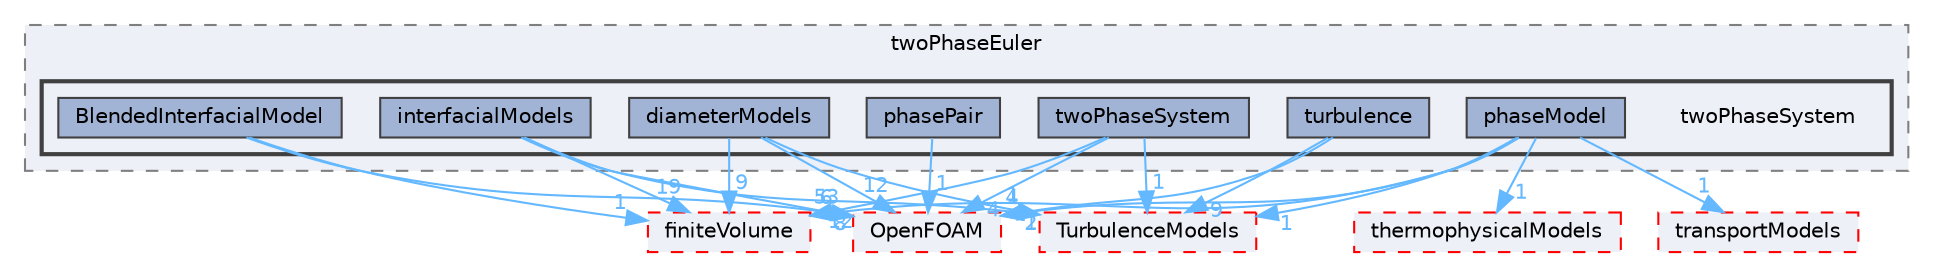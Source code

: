 digraph "src/phaseSystemModels/twoPhaseEuler/twoPhaseSystem"
{
 // LATEX_PDF_SIZE
  bgcolor="transparent";
  edge [fontname=Helvetica,fontsize=10,labelfontname=Helvetica,labelfontsize=10];
  node [fontname=Helvetica,fontsize=10,shape=box,height=0.2,width=0.4];
  compound=true
  subgraph clusterdir_80c04984e10a260785a488af3cdb8286 {
    graph [ bgcolor="#edf0f7", pencolor="grey50", label="twoPhaseEuler", fontname=Helvetica,fontsize=10 style="filled,dashed", URL="dir_80c04984e10a260785a488af3cdb8286.html",tooltip=""]
  subgraph clusterdir_48b4f6f6adbaa00c93b86e1f6173e48a {
    graph [ bgcolor="#edf0f7", pencolor="grey25", label="", fontname=Helvetica,fontsize=10 style="filled,bold", URL="dir_48b4f6f6adbaa00c93b86e1f6173e48a.html",tooltip=""]
    dir_48b4f6f6adbaa00c93b86e1f6173e48a [shape=plaintext, label="twoPhaseSystem"];
  dir_332b9c23f6c753b5a0310e559050d2f6 [label="BlendedInterfacialModel", fillcolor="#a2b4d6", color="grey25", style="filled", URL="dir_332b9c23f6c753b5a0310e559050d2f6.html",tooltip=""];
  dir_1bd1b996c045e8fb8c23e25373c39300 [label="diameterModels", fillcolor="#a2b4d6", color="grey25", style="filled", URL="dir_1bd1b996c045e8fb8c23e25373c39300.html",tooltip=""];
  dir_e8eee81cc7e4f9cbfe1fba61f3562479 [label="interfacialModels", fillcolor="#a2b4d6", color="grey25", style="filled", URL="dir_e8eee81cc7e4f9cbfe1fba61f3562479.html",tooltip=""];
  dir_34f67c5a5c92f920e5f3e13f4df0640a [label="phaseModel", fillcolor="#a2b4d6", color="grey25", style="filled", URL="dir_34f67c5a5c92f920e5f3e13f4df0640a.html",tooltip=""];
  dir_d770ad837a91d5698c07d353d62af6d2 [label="phasePair", fillcolor="#a2b4d6", color="grey25", style="filled", URL="dir_d770ad837a91d5698c07d353d62af6d2.html",tooltip=""];
  dir_d8ffcbe0f43f39c21fd0bfbecd729f8e [label="turbulence", fillcolor="#a2b4d6", color="grey25", style="filled", URL="dir_d8ffcbe0f43f39c21fd0bfbecd729f8e.html",tooltip=""];
  dir_29c03c92541bf4b53edbcd632cc89155 [label="twoPhaseSystem", fillcolor="#a2b4d6", color="grey25", style="filled", URL="dir_29c03c92541bf4b53edbcd632cc89155.html",tooltip=""];
  }
  }
  dir_1eda626aeac0f0ad2848c36acaa5d501 [label="TurbulenceModels", fillcolor="#edf0f7", color="red", style="filled,dashed", URL="dir_1eda626aeac0f0ad2848c36acaa5d501.html",tooltip=""];
  dir_2778d089ec5c4f66810b11f753867003 [label="thermophysicalModels", fillcolor="#edf0f7", color="red", style="filled,dashed", URL="dir_2778d089ec5c4f66810b11f753867003.html",tooltip=""];
  dir_9415e59289a6feeb24164dafa70a594f [label="transportModels", fillcolor="#edf0f7", color="red", style="filled,dashed", URL="dir_9415e59289a6feeb24164dafa70a594f.html",tooltip=""];
  dir_9bd15774b555cf7259a6fa18f99fe99b [label="finiteVolume", fillcolor="#edf0f7", color="red", style="filled,dashed", URL="dir_9bd15774b555cf7259a6fa18f99fe99b.html",tooltip=""];
  dir_c5473ff19b20e6ec4dfe5c310b3778a8 [label="OpenFOAM", fillcolor="#edf0f7", color="red", style="filled,dashed", URL="dir_c5473ff19b20e6ec4dfe5c310b3778a8.html",tooltip=""];
  dir_332b9c23f6c753b5a0310e559050d2f6->dir_9bd15774b555cf7259a6fa18f99fe99b [headlabel="1", labeldistance=1.5 headhref="dir_000290_001387.html" href="dir_000290_001387.html" color="steelblue1" fontcolor="steelblue1"];
  dir_332b9c23f6c753b5a0310e559050d2f6->dir_c5473ff19b20e6ec4dfe5c310b3778a8 [headlabel="6", labeldistance=1.5 headhref="dir_000290_002695.html" href="dir_000290_002695.html" color="steelblue1" fontcolor="steelblue1"];
  dir_1bd1b996c045e8fb8c23e25373c39300->dir_c5473ff19b20e6ec4dfe5c310b3778a8 [headlabel="12", labeldistance=1.5 headhref="dir_000918_002695.html" href="dir_000918_002695.html" color="steelblue1" fontcolor="steelblue1"];
  dir_1bd1b996c045e8fb8c23e25373c39300->dir_9bd15774b555cf7259a6fa18f99fe99b [headlabel="9", labeldistance=1.5 headhref="dir_000918_001387.html" href="dir_000918_001387.html" color="steelblue1" fontcolor="steelblue1"];
  dir_1bd1b996c045e8fb8c23e25373c39300->dir_1eda626aeac0f0ad2848c36acaa5d501 [headlabel="1", labeldistance=1.5 headhref="dir_000918_004143.html" href="dir_000918_004143.html" color="steelblue1" fontcolor="steelblue1"];
  dir_e8eee81cc7e4f9cbfe1fba61f3562479->dir_1eda626aeac0f0ad2848c36acaa5d501 [headlabel="4", labeldistance=1.5 headhref="dir_001910_004143.html" href="dir_001910_004143.html" color="steelblue1" fontcolor="steelblue1"];
  dir_e8eee81cc7e4f9cbfe1fba61f3562479->dir_9bd15774b555cf7259a6fa18f99fe99b [headlabel="19", labeldistance=1.5 headhref="dir_001910_001387.html" href="dir_001910_001387.html" color="steelblue1" fontcolor="steelblue1"];
  dir_e8eee81cc7e4f9cbfe1fba61f3562479->dir_c5473ff19b20e6ec4dfe5c310b3778a8 [headlabel="53", labeldistance=1.5 headhref="dir_001910_002695.html" href="dir_001910_002695.html" color="steelblue1" fontcolor="steelblue1"];
  dir_34f67c5a5c92f920e5f3e13f4df0640a->dir_1eda626aeac0f0ad2848c36acaa5d501 [headlabel="1", labeldistance=1.5 headhref="dir_002896_004143.html" href="dir_002896_004143.html" color="steelblue1" fontcolor="steelblue1"];
  dir_34f67c5a5c92f920e5f3e13f4df0640a->dir_2778d089ec5c4f66810b11f753867003 [headlabel="1", labeldistance=1.5 headhref="dir_002896_004022.html" href="dir_002896_004022.html" color="steelblue1" fontcolor="steelblue1"];
  dir_34f67c5a5c92f920e5f3e13f4df0640a->dir_9415e59289a6feeb24164dafa70a594f [headlabel="1", labeldistance=1.5 headhref="dir_002896_004112.html" href="dir_002896_004112.html" color="steelblue1" fontcolor="steelblue1"];
  dir_34f67c5a5c92f920e5f3e13f4df0640a->dir_9bd15774b555cf7259a6fa18f99fe99b [headlabel="8", labeldistance=1.5 headhref="dir_002896_001387.html" href="dir_002896_001387.html" color="steelblue1" fontcolor="steelblue1"];
  dir_34f67c5a5c92f920e5f3e13f4df0640a->dir_c5473ff19b20e6ec4dfe5c310b3778a8 [headlabel="2", labeldistance=1.5 headhref="dir_002896_002695.html" href="dir_002896_002695.html" color="steelblue1" fontcolor="steelblue1"];
  dir_d770ad837a91d5698c07d353d62af6d2->dir_c5473ff19b20e6ec4dfe5c310b3778a8 [headlabel="1", labeldistance=1.5 headhref="dir_002899_002695.html" href="dir_002899_002695.html" color="steelblue1" fontcolor="steelblue1"];
  dir_d8ffcbe0f43f39c21fd0bfbecd729f8e->dir_1eda626aeac0f0ad2848c36acaa5d501 [headlabel="9", labeldistance=1.5 headhref="dir_004137_004143.html" href="dir_004137_004143.html" color="steelblue1" fontcolor="steelblue1"];
  dir_d8ffcbe0f43f39c21fd0bfbecd729f8e->dir_c5473ff19b20e6ec4dfe5c310b3778a8 [headlabel="1", labeldistance=1.5 headhref="dir_004137_002695.html" href="dir_004137_002695.html" color="steelblue1" fontcolor="steelblue1"];
  dir_29c03c92541bf4b53edbcd632cc89155->dir_1eda626aeac0f0ad2848c36acaa5d501 [headlabel="1", labeldistance=1.5 headhref="dir_004176_004143.html" href="dir_004176_004143.html" color="steelblue1" fontcolor="steelblue1"];
  dir_29c03c92541bf4b53edbcd632cc89155->dir_9bd15774b555cf7259a6fa18f99fe99b [headlabel="12", labeldistance=1.5 headhref="dir_004176_001387.html" href="dir_004176_001387.html" color="steelblue1" fontcolor="steelblue1"];
  dir_29c03c92541bf4b53edbcd632cc89155->dir_c5473ff19b20e6ec4dfe5c310b3778a8 [headlabel="4", labeldistance=1.5 headhref="dir_004176_002695.html" href="dir_004176_002695.html" color="steelblue1" fontcolor="steelblue1"];
}
